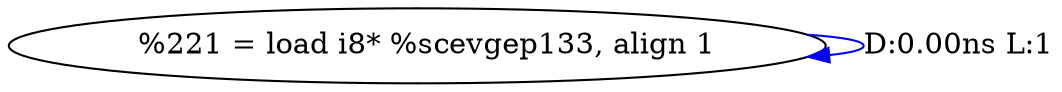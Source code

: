 digraph {
Node0x36e53f0[label="  %221 = load i8* %scevgep133, align 1"];
Node0x36e53f0 -> Node0x36e53f0[label="D:0.00ns L:1",color=blue];
}
